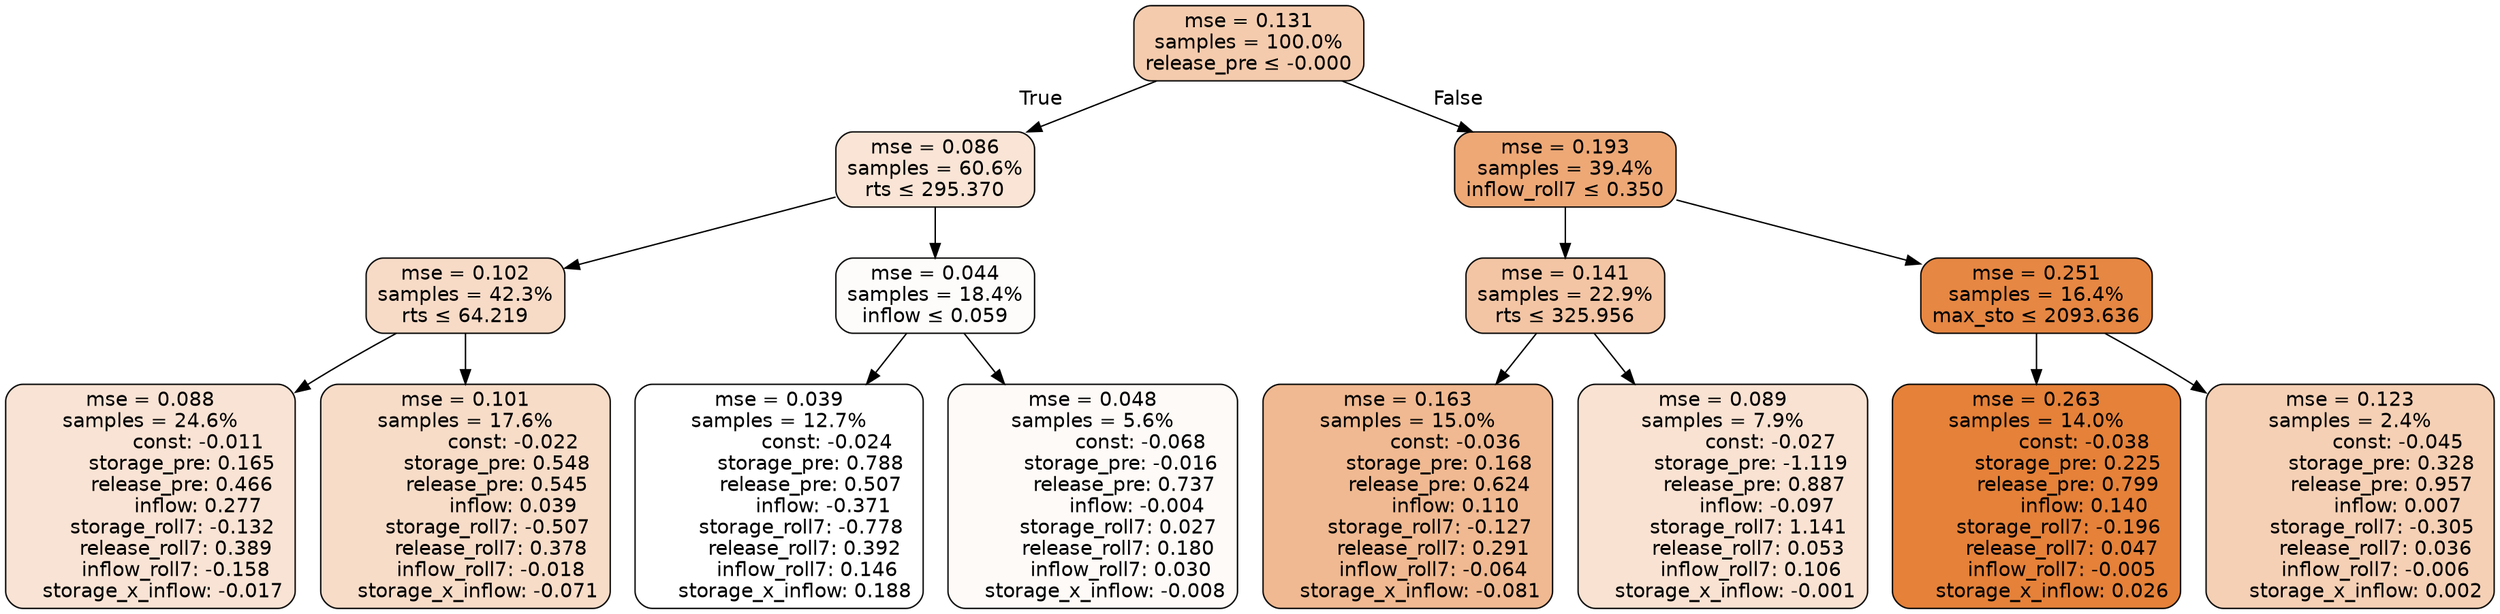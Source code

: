 digraph tree {
bgcolor="transparent"
node [shape=rectangle, style="filled, rounded", color="black", fontname=helvetica] ;
edge [fontname=helvetica] ;
	"0" [label="mse = 0.131
samples = 100.0%
release_pre &le; -0.000", fillcolor="#f4cbad"]
	"1" [label="mse = 0.086
samples = 60.6%
rts &le; 295.370", fillcolor="#f9e4d5"]
	"2" [label="mse = 0.102
samples = 42.3%
rts &le; 64.219", fillcolor="#f7dbc7"]
	"3" [label="mse = 0.088
samples = 24.6%
               const: -0.011
          storage_pre: 0.165
          release_pre: 0.466
               inflow: 0.277
       storage_roll7: -0.132
        release_roll7: 0.389
        inflow_roll7: -0.158
    storage_x_inflow: -0.017", fillcolor="#f9e3d4"]
	"4" [label="mse = 0.101
samples = 17.6%
               const: -0.022
          storage_pre: 0.548
          release_pre: 0.545
               inflow: 0.039
       storage_roll7: -0.507
        release_roll7: 0.378
        inflow_roll7: -0.018
    storage_x_inflow: -0.071", fillcolor="#f7dcc8"]
	"5" [label="mse = 0.044
samples = 18.4%
inflow &le; 0.059", fillcolor="#fefcfa"]
	"6" [label="mse = 0.039
samples = 12.7%
               const: -0.024
          storage_pre: 0.788
          release_pre: 0.507
              inflow: -0.371
       storage_roll7: -0.778
        release_roll7: 0.392
         inflow_roll7: 0.146
     storage_x_inflow: 0.188", fillcolor="#ffffff"]
	"7" [label="mse = 0.048
samples = 5.6%
               const: -0.068
         storage_pre: -0.016
          release_pre: 0.737
              inflow: -0.004
        storage_roll7: 0.027
        release_roll7: 0.180
         inflow_roll7: 0.030
    storage_x_inflow: -0.008", fillcolor="#fdfaf7"]
	"8" [label="mse = 0.193
samples = 39.4%
inflow_roll7 &le; 0.350", fillcolor="#eda876"]
	"9" [label="mse = 0.141
samples = 22.9%
rts &le; 325.956", fillcolor="#f3c5a4"]
	"10" [label="mse = 0.163
samples = 15.0%
               const: -0.036
          storage_pre: 0.168
          release_pre: 0.624
               inflow: 0.110
       storage_roll7: -0.127
        release_roll7: 0.291
        inflow_roll7: -0.064
    storage_x_inflow: -0.081", fillcolor="#f0b991"]
	"11" [label="mse = 0.089
samples = 7.9%
               const: -0.027
         storage_pre: -1.119
          release_pre: 0.887
              inflow: -0.097
        storage_roll7: 1.141
        release_roll7: 0.053
         inflow_roll7: 0.106
    storage_x_inflow: -0.001", fillcolor="#f9e2d2"]
	"12" [label="mse = 0.251
samples = 16.4%
max_sto &le; 2093.636", fillcolor="#e68743"]
	"13" [label="mse = 0.263
samples = 14.0%
               const: -0.038
          storage_pre: 0.225
          release_pre: 0.799
               inflow: 0.140
       storage_roll7: -0.196
        release_roll7: 0.047
        inflow_roll7: -0.005
     storage_x_inflow: 0.026", fillcolor="#e58139"]
	"14" [label="mse = 0.123
samples = 2.4%
               const: -0.045
          storage_pre: 0.328
          release_pre: 0.957
               inflow: 0.007
       storage_roll7: -0.305
        release_roll7: 0.036
        inflow_roll7: -0.006
     storage_x_inflow: 0.002", fillcolor="#f5d0b5"]

	"0" -> "1" [labeldistance=2.5, labelangle=45, headlabel="True"]
	"1" -> "2"
	"2" -> "3"
	"2" -> "4"
	"1" -> "5"
	"5" -> "6"
	"5" -> "7"
	"0" -> "8" [labeldistance=2.5, labelangle=-45, headlabel="False"]
	"8" -> "9"
	"9" -> "10"
	"9" -> "11"
	"8" -> "12"
	"12" -> "13"
	"12" -> "14"
}